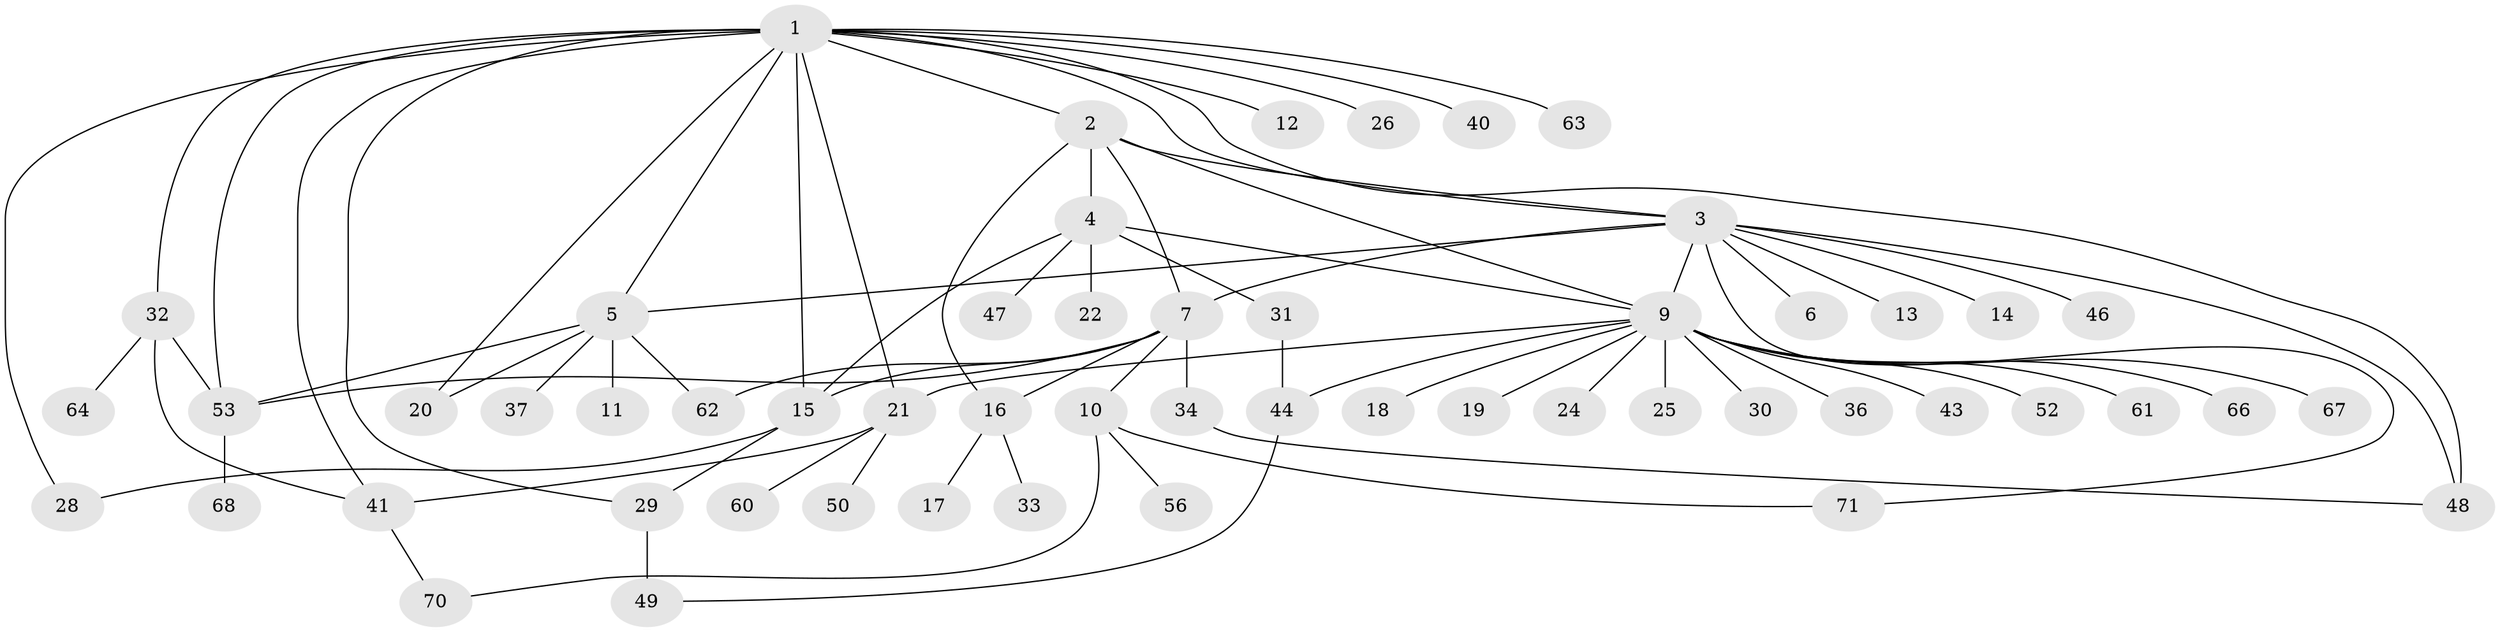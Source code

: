 // original degree distribution, {19: 0.013513513513513514, 6: 0.02702702702702703, 7: 0.013513513513513514, 8: 0.02702702702702703, 1: 0.47297297297297297, 9: 0.013513513513513514, 13: 0.013513513513513514, 4: 0.06756756756756757, 5: 0.04054054054054054, 2: 0.22972972972972974, 3: 0.08108108108108109}
// Generated by graph-tools (version 1.1) at 2025/11/02/27/25 16:11:15]
// undirected, 55 vertices, 78 edges
graph export_dot {
graph [start="1"]
  node [color=gray90,style=filled];
  1 [super="+23"];
  2;
  3 [super="+8"];
  4 [super="+57"];
  5 [super="+39"];
  6;
  7 [super="+45"];
  9 [super="+27"];
  10 [super="+38"];
  11;
  12;
  13;
  14;
  15;
  16 [super="+72"];
  17;
  18;
  19 [super="+35"];
  20 [super="+74"];
  21 [super="+42"];
  22;
  24;
  25;
  26;
  28;
  29 [super="+59"];
  30;
  31;
  32;
  33;
  34;
  36;
  37;
  40 [super="+58"];
  41 [super="+65"];
  43;
  44 [super="+51"];
  46;
  47 [super="+54"];
  48;
  49 [super="+69"];
  50;
  52;
  53 [super="+55"];
  56;
  60;
  61;
  62;
  63;
  64 [super="+73"];
  66;
  67;
  68;
  70;
  71;
  1 -- 2;
  1 -- 3 [weight=2];
  1 -- 5;
  1 -- 12;
  1 -- 15;
  1 -- 20 [weight=2];
  1 -- 21;
  1 -- 26;
  1 -- 28;
  1 -- 32;
  1 -- 40;
  1 -- 48;
  1 -- 63;
  1 -- 53;
  1 -- 29;
  1 -- 41;
  2 -- 4;
  2 -- 7;
  2 -- 16;
  2 -- 9;
  2 -- 3;
  3 -- 6;
  3 -- 7;
  3 -- 9;
  3 -- 48;
  3 -- 5;
  3 -- 71;
  3 -- 13;
  3 -- 46;
  3 -- 14;
  4 -- 9;
  4 -- 15;
  4 -- 22;
  4 -- 31;
  4 -- 47;
  5 -- 11;
  5 -- 20;
  5 -- 37;
  5 -- 53;
  5 -- 62;
  7 -- 10;
  7 -- 15;
  7 -- 34;
  7 -- 62;
  7 -- 53;
  7 -- 16;
  9 -- 18;
  9 -- 19;
  9 -- 21;
  9 -- 24;
  9 -- 25;
  9 -- 30;
  9 -- 36;
  9 -- 44;
  9 -- 52;
  9 -- 66;
  9 -- 67;
  9 -- 43;
  9 -- 61;
  10 -- 56;
  10 -- 71;
  10 -- 70;
  15 -- 28;
  15 -- 29;
  16 -- 17;
  16 -- 33;
  21 -- 41;
  21 -- 50;
  21 -- 60;
  29 -- 49;
  31 -- 44;
  32 -- 64;
  32 -- 53;
  32 -- 41;
  34 -- 48;
  41 -- 70;
  44 -- 49;
  53 -- 68;
}
